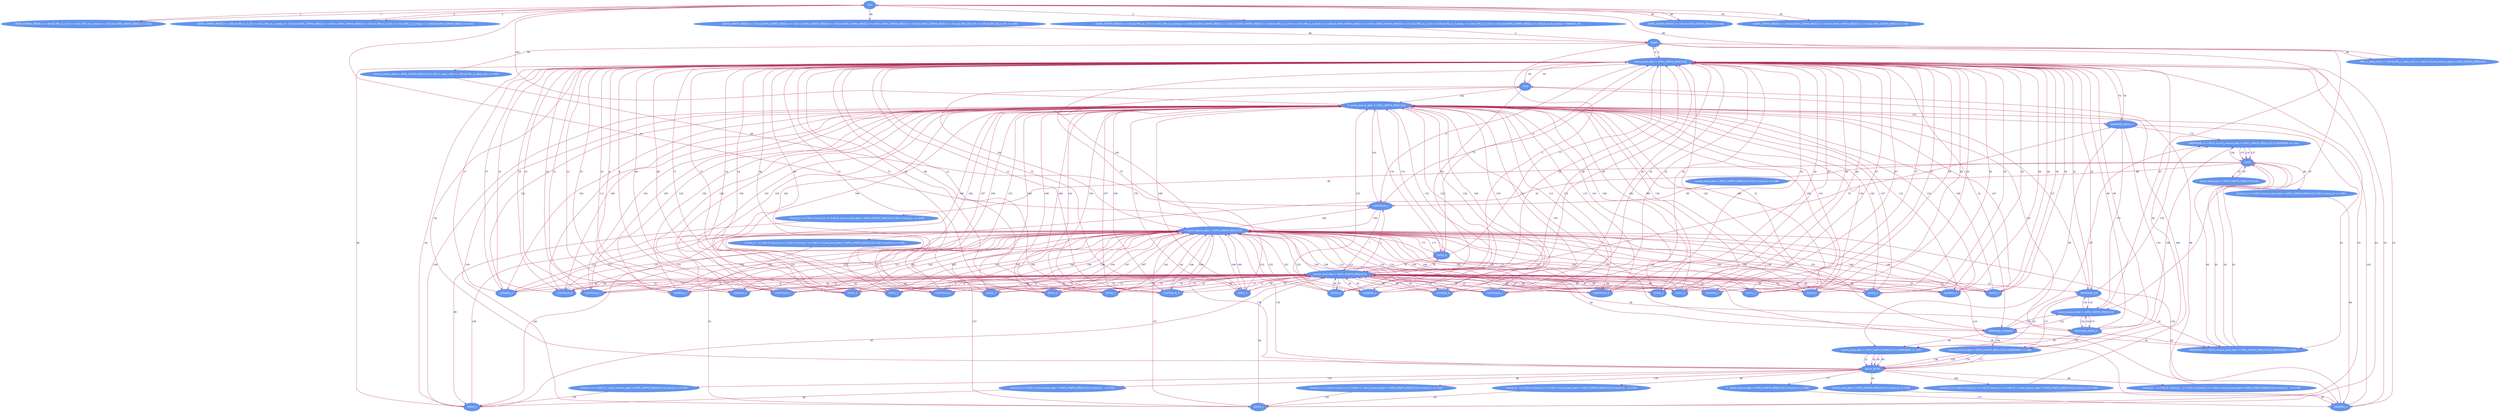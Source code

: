  digraph G{  
    node[style=filled, color=cornflowerblue, fontcolor=white, fontsize=10, fontname="Helvetica"]
    edge[arrowhead=vee, arrowtail=inv, arrowsize=.7, color=maroon, fontsize=10,fontcolor=navy]
    //paste the output here obtained from runnning the c++ code.

" IDLE"->"(DATA_CONFIG_REG[0] == 1'b0 && (fifo_tx_f_full == 1'b1 || fifo_tx_f_empty == 1'b0) && DATA_CONFIG_REG[1] == 1'b0)"->" IDLE" [ label="1"]
" IDLE"->"!(DATA_CONFIG_REG[0] == 1'b0 && (fifo_tx_f_full == 1'b1 || fifo_tx_f_empty == 1'b0) && DATA_CONFIG_REG[1] == 1'b0) & (DATA_CONFIG_REG[0] == 1'b1 && (fifo_tx_f_full == 1'b1 || fifo_tx_f_empty == 1'b0) && DATA_CONFIG_REG[1] == 1'b1)"->" IDLE" [ label="2"]
" IDLE"->"!(DATA_CONFIG_REG[0] == 1'b1 && (fifo_tx_f_full == 1'b1 || fifo_tx_f_empty == 1'b0) && DATA_CONFIG_REG[1] == 1'b1) & !(DATA_CONFIG_REG[0] == 1'b0 && (fifo_tx_f_full == 1'b1 || fifo_tx_f_empty == 1'b0) && DATA_CONFIG_REG[1] == 1'b0) & (DATA_CONFIG_REG[0] == 1'b1 && ((fifo_tx_f_full == 1'b0 && fifo_tx_f_empty == 1'b0) || fifo_tx_f_full == 1'b1) && DATA_CONFIG_REG[1] == 1'b0 && count_timeout < TIMEOUT_TX)"->" START" [ label="3"]
" START"->"(count_send_data != DATA_CONFIG_REG[13:2])"->" START" [ label="4"]
" START"->"!(count_send_data != DATA_CONFIG_REG[13:2])"->" CONTROLIN_1" [ label="5"]
" CONTROLIN_1"->"(count_send_data != DATA_CONFIG_REG[13:2])"->" CONTROLIN_1" [ label="6"]
" CONTROLIN_1"->"!(count_send_data != DATA_CONFIG_REG[13:2])"->" CONTROLIN_2" [ label="7"]
" CONTROLIN_2"->"(count_send_data != DATA_CONFIG_REG[13:2])"->" CONTROLIN_2" [ label="8"]
" CONTROLIN_2"->"!(count_send_data != DATA_CONFIG_REG[13:2])"->" CONTROLIN_3" [ label="9"]
" CONTROLIN_3"->"(count_send_data != DATA_CONFIG_REG[13:2])"->" CONTROLIN_3" [ label="10"]
" CONTROLIN_3"->"!(count_send_data != DATA_CONFIG_REG[13:2])"->" CONTROLIN_4" [ label="11"]
" CONTROLIN_4"->"(count_send_data != DATA_CONFIG_REG[13:2])"->" CONTROLIN_4" [ label="12"]
" CONTROLIN_4"->"!(count_send_data != DATA_CONFIG_REG[13:2])"->" CONTROLIN_5" [ label="13"]
" CONTROLIN_5"->"(count_send_data != DATA_CONFIG_REG[13:2])"->" CONTROLIN_5" [ label="14"]
" CONTROLIN_5"->"!(count_send_data != DATA_CONFIG_REG[13:2])"->" CONTROLIN_6" [ label="15"]
" CONTROLIN_6"->"(count_send_data != DATA_CONFIG_REG[13:2])"->" CONTROLIN_6" [ label="16"]
" CONTROLIN_6"->"!(count_send_data != DATA_CONFIG_REG[13:2])"->" CONTROLIN_7" [ label="17"]
" CONTROLIN_7"->"(count_send_data != DATA_CONFIG_REG[13:2])"->" CONTROLIN_7" [ label="18"]
" CONTROLIN_7"->"!(count_send_data != DATA_CONFIG_REG[13:2])"->" CONTROLIN_8" [ label="19"]
" CONTROLIN_8"->"(count_send_data != DATA_CONFIG_REG[13:2])"->" CONTROLIN_8" [ label="20"]
" CONTROLIN_8"->"!(count_send_data != DATA_CONFIG_REG[13:2])"->" RESPONSE_CIN" [ label="21"]
" RESPONSE_CIN"->"(count_send_data != DATA_CONFIG_REG[13:2])"->" RESPONSE_CIN" [ label="22"]
" RESPONSE_CIN"->"!(count_send_data != DATA_CONFIG_REG[13:2]) & (RESPONSE == 1'b0)"->" DELAY_BYTES" [ label="23"]
" RESPONSE_CIN"->"!(RESPONSE == 1'b0) & !(count_send_data != DATA_CONFIG_REG[13:2]) & (RESPONSE == 1'b1)"->" NACK" [ label="24"]
" ADDRESS_1"->"(count_send_data != DATA_CONFIG_REG[13:2])"->" ADDRESS_1" [ label="25"]
" ADDRESS_1"->"!(count_send_data != DATA_CONFIG_REG[13:2])"->" ADDRESS_2" [ label="26"]
" ADDRESS_2"->"(count_send_data != DATA_CONFIG_REG[13:2])"->" ADDRESS_2" [ label="27"]
" ADDRESS_2"->"!(count_send_data != DATA_CONFIG_REG[13:2])"->" ADDRESS_3" [ label="28"]
" ADDRESS_3"->"(count_send_data != DATA_CONFIG_REG[13:2])"->" ADDRESS_3" [ label="29"]
" ADDRESS_3"->"!(count_send_data != DATA_CONFIG_REG[13:2])"->" ADDRESS_4" [ label="30"]
" ADDRESS_4"->"(count_send_data != DATA_CONFIG_REG[13:2])"->" ADDRESS_4" [ label="31"]
" ADDRESS_4"->"!(count_send_data != DATA_CONFIG_REG[13:2])"->" ADDRESS_5" [ label="32"]
" ADDRESS_5"->"(count_send_data != DATA_CONFIG_REG[13:2])"->" ADDRESS_5" [ label="33"]
" ADDRESS_5"->"!(count_send_data != DATA_CONFIG_REG[13:2])"->" ADDRESS_6" [ label="34"]
" ADDRESS_6"->"(count_send_data != DATA_CONFIG_REG[13:2])"->" ADDRESS_6" [ label="35"]
" ADDRESS_6"->"!(count_send_data != DATA_CONFIG_REG[13:2])"->" ADDRESS_7" [ label="36"]
" ADDRESS_7"->"(count_send_data != DATA_CONFIG_REG[13:2])"->" ADDRESS_7" [ label="37"]
" ADDRESS_7"->"!(count_send_data != DATA_CONFIG_REG[13:2])"->" ADDRESS_8" [ label="38"]
" ADDRESS_8"->"(count_send_data != DATA_CONFIG_REG[13:2])"->" ADDRESS_8" [ label="39"]
" ADDRESS_8"->"!(count_send_data != DATA_CONFIG_REG[13:2])"->" RESPONSE_ADDRESS" [ label="40"]
" RESPONSE_ADDRESS"->"(count_send_data != DATA_CONFIG_REG[13:2])"->" RESPONSE_ADDRESS" [ label="41"]
" RESPONSE_ADDRESS"->"!(count_send_data != DATA_CONFIG_REG[13:2]) & (RESPONSE == 1'b0)"->" DELAY_BYTES" [ label="42"]
" RESPONSE_ADDRESS"->"!(RESPONSE == 1'b0) & !(count_send_data != DATA_CONFIG_REG[13:2]) & (RESPONSE == 1'b1)"->" NACK" [ label="43"]
" DATA0_1"->"(count_send_data != DATA_CONFIG_REG[13:2])"->" DATA0_1" [ label="44"]
" DATA0_1"->"!(count_send_data != DATA_CONFIG_REG[13:2])"->" DATA0_2" [ label="45"]
" DATA0_2"->"(count_send_data != DATA_CONFIG_REG[13:2])"->" DATA0_2" [ label="46"]
" DATA0_2"->"!(count_send_data != DATA_CONFIG_REG[13:2])"->" DATA0_3" [ label="47"]
" DATA0_3"->"(count_send_data != DATA_CONFIG_REG[13:2])"->" DATA0_3" [ label="48"]
" DATA0_3"->"!(count_send_data != DATA_CONFIG_REG[13:2])"->" DATA0_4" [ label="49"]
" DATA0_4"->"(count_send_data != DATA_CONFIG_REG[13:2])"->" DATA0_4" [ label="50"]
" DATA0_4"->"!(count_send_data != DATA_CONFIG_REG[13:2])"->" DATA0_5" [ label="51"]
" DATA0_5"->"(count_send_data != DATA_CONFIG_REG[13:2])"->" DATA0_5" [ label="52"]
" DATA0_5"->"!(count_send_data != DATA_CONFIG_REG[13:2])"->" DATA0_6" [ label="53"]
" DATA0_6"->"(count_send_data != DATA_CONFIG_REG[13:2])"->" DATA0_6" [ label="54"]
" DATA0_6"->"!(count_send_data != DATA_CONFIG_REG[13:2])"->" DATA0_7" [ label="55"]
" DATA0_7"->"(count_send_data != DATA_CONFIG_REG[13:2])"->" DATA0_7" [ label="56"]
" DATA0_7"->"!(count_send_data != DATA_CONFIG_REG[13:2])"->" DATA0_8" [ label="57"]
" DATA0_8"->"(count_send_data != DATA_CONFIG_REG[13:2])"->" DATA0_8" [ label="58"]
" DATA0_8"->"!(count_send_data != DATA_CONFIG_REG[13:2])"->" RESPONSE_DATA0_1" [ label="59"]
" RESPONSE_DATA0_1"->"(count_send_data != DATA_CONFIG_REG[13:2])"->" RESPONSE_DATA0_1" [ label="60"]
" RESPONSE_DATA0_1"->"!(count_send_data != DATA_CONFIG_REG[13:2]) & (RESPONSE == 1'b0)"->" DELAY_BYTES" [ label="61"]
" RESPONSE_DATA0_1"->"!(RESPONSE == 1'b0) & !(count_send_data != DATA_CONFIG_REG[13:2]) & (RESPONSE == 1'b1)"->" NACK" [ label="62"]
" DATA1_1"->"(count_send_data != DATA_CONFIG_REG[13:2])"->" DATA1_1" [ label="63"]
" DATA1_1"->"!(count_send_data != DATA_CONFIG_REG[13:2])"->" DATA1_2" [ label="64"]
" DATA1_2"->"(count_send_data != DATA_CONFIG_REG[13:2])"->" DATA1_2" [ label="65"]
" DATA1_2"->"!(count_send_data != DATA_CONFIG_REG[13:2])"->" DATA1_3" [ label="66"]
" DATA1_3"->"(count_send_data != DATA_CONFIG_REG[13:2])"->" DATA1_3" [ label="67"]
" DATA1_3"->"!(count_send_data != DATA_CONFIG_REG[13:2])"->" DATA1_4" [ label="68"]
" DATA1_4"->"(count_send_data != DATA_CONFIG_REG[13:2])"->" DATA1_4" [ label="69"]
" DATA1_4"->"!(count_send_data != DATA_CONFIG_REG[13:2])"->" DATA1_5" [ label="70"]
" DATA1_5"->"(count_send_data != DATA_CONFIG_REG[13:2])"->" DATA1_5" [ label="71"]
" DATA1_5"->"!(count_send_data != DATA_CONFIG_REG[13:2])"->" DATA1_6" [ label="72"]
" DATA1_6"->"(count_send_data != DATA_CONFIG_REG[13:2])"->" DATA1_6" [ label="73"]
" DATA1_6"->"!(count_send_data != DATA_CONFIG_REG[13:2])"->" DATA1_7" [ label="74"]
" DATA1_7"->"(count_send_data != DATA_CONFIG_REG[13:2])"->" DATA1_7" [ label="75"]
" DATA1_7"->"!(count_send_data != DATA_CONFIG_REG[13:2])"->" DATA1_8" [ label="76"]
" DATA1_8"->"(count_send_data != DATA_CONFIG_REG[13:2])"->" DATA1_8" [ label="77"]
" DATA1_8"->"!(count_send_data != DATA_CONFIG_REG[13:2])"->" RESPONSE_DATA1_1" [ label="78"]
" RESPONSE_DATA1_1"->"(count_send_data != DATA_CONFIG_REG[13:2])"->" RESPONSE_DATA1_1" [ label="79"]
" RESPONSE_DATA1_1"->"!(count_send_data != DATA_CONFIG_REG[13:2]) & (RESPONSE == 1'b0)"->" DELAY_BYTES" [ label="80"]
" RESPONSE_DATA1_1"->"!(RESPONSE == 1'b0) & !(count_send_data != DATA_CONFIG_REG[13:2]) & (RESPONSE == 1'b1)"->" NACK" [ label="81"]
" DELAY_BYTES"->"(count_send_data != DATA_CONFIG_REG[13:2])"->" DELAY_BYTES" [ label="82"]
" DELAY_BYTES"->"!(count_send_data != DATA_CONFIG_REG[13:2]) & (count_tx == 2'd0)"->" ADDRESS_1" [ label="83"]
" DELAY_BYTES"->"!(count_tx == 2'd0) & !(count_send_data != DATA_CONFIG_REG[13:2]) & (count_tx   == 2'd1)"->" DATA0_1" [ label="84"]
" DELAY_BYTES"->"!(count_tx   == 2'd1) & !(count_tx == 2'd0) & !(count_send_data != DATA_CONFIG_REG[13:2]) & (count_tx   == 2'd2)"->" DATA1_1" [ label="85"]
" DELAY_BYTES"->"!(count_tx   == 2'd2) & !(count_tx   == 2'd1) & !(count_tx == 2'd0) & !(count_send_data != DATA_CONFIG_REG[13:2]) & (count_tx   == 2'd3)"->" STOP" [ label="86"]
" NACK"->"(count_send_data != DATA_CONFIG_REG[13:2]*2'd2)"->" NACK" [ label="87"]
" NACK"->"!(count_send_data != DATA_CONFIG_REG[13:2]*2'd2) & (count_tx == 2'd0)"->" CONTROLIN_1" [ label="88"]
" NACK"->"!(count_tx == 2'd0) & !(count_send_data != DATA_CONFIG_REG[13:2]*2'd2) & (count_tx == 2'd1)"->" ADDRESS_1" [ label="89"]
" NACK"->"!(count_tx == 2'd1) & !(count_tx == 2'd0) & !(count_send_data != DATA_CONFIG_REG[13:2]*2'd2) & (count_tx  == 2'd2)"->" DATA0_1" [ label="90"]
" NACK"->"!(count_tx  == 2'd2) & !(count_tx == 2'd1) & !(count_tx == 2'd0) & !(count_send_data != DATA_CONFIG_REG[13:2]*2'd2) & (count_tx == 2'd3)"->" DATA1_1" [ label="91"]
" STOP"->"(count_send_data != DATA_CONFIG_REG[13:2])"->" STOP" [ label="92"]
" STOP"->"!(count_send_data != DATA_CONFIG_REG[13:2])"->" IDLE" [ label="93"]
" IDLE"->"(DATA_CONFIG_REG[0] == 1'b0 && DATA_CONFIG_REG[1] == 1'b0)"->" IDLE" [ label="94"]
" IDLE"->"!(DATA_CONFIG_REG[0] == 1'b0 && DATA_CONFIG_REG[1] == 1'b0) & (DATA_CONFIG_REG[0] == 1'b1 && DATA_CONFIG_REG[1] == 1'b1)"->" IDLE" [ label="95"]
" IDLE"->"!(DATA_CONFIG_REG[0] == 1'b1 && DATA_CONFIG_REG[1] == 1'b1) & !(DATA_CONFIG_REG[0] == 1'b0 && DATA_CONFIG_REG[1] == 1'b0) & (DATA_CONFIG_REG[0] == 1'b0 && DATA_CONFIG_REG[1] == 1'b1 && SDA_OUT_RX == 1'b0 && BR_CLK_O_RX == 1'b0)"->" START" [ label="96"]
" START"->"(count_receive_data != DATA_CONFIG_REG[13:2])"->" START" [ label="97"]
" START"->"!(count_receive_data != DATA_CONFIG_REG[13:2]) & (fifo_rx_data_in[0] == 1'b0 && fifo_rx_data_in[1] == 1'b0)"->" CONTROLIN_1" [ label="98"]
" START"->"!(fifo_rx_data_in[0] == 1'b0 && fifo_rx_data_in[1] == 1'b0) & !(count_receive_data != DATA_CONFIG_REG[13:2])"->" IDLE" [ label="99"]
" CONTROLIN_1"->"(  count_receive_data != DATA_CONFIG_REG[13:2])"->" CONTROLIN_1" [ label="100"]
" CONTROLIN_1"->"!(  count_receive_data != DATA_CONFIG_REG[13:2])"->" CONTROLIN_2" [ label="101"]
" CONTROLIN_2"->"(  count_receive_data != DATA_CONFIG_REG[13:2])"->" CONTROLIN_2" [ label="102"]
" CONTROLIN_2"->"!(  count_receive_data != DATA_CONFIG_REG[13:2])"->" CONTROLIN_3" [ label="103"]
" CONTROLIN_3"->"(  count_receive_data != DATA_CONFIG_REG[13:2])"->" CONTROLIN_3" [ label="104"]
" CONTROLIN_3"->"!(  count_receive_data != DATA_CONFIG_REG[13:2])"->" CONTROLIN_4" [ label="105"]
" CONTROLIN_4"->"(  count_receive_data != DATA_CONFIG_REG[13:2])"->" CONTROLIN_4" [ label="106"]
" CONTROLIN_4"->"!(  count_receive_data != DATA_CONFIG_REG[13:2])"->" CONTROLIN_5" [ label="107"]
" CONTROLIN_5"->"(  count_receive_data != DATA_CONFIG_REG[13:2])"->" CONTROLIN_5" [ label="108"]
" CONTROLIN_5"->"!(  count_receive_data != DATA_CONFIG_REG[13:2])"->" CONTROLIN_6" [ label="109"]
" CONTROLIN_6"->"(  count_receive_data != DATA_CONFIG_REG[13:2])"->" CONTROLIN_6" [ label="110"]
" CONTROLIN_6"->"!(  count_receive_data != DATA_CONFIG_REG[13:2])"->" CONTROLIN_7" [ label="111"]
" CONTROLIN_7"->"(  count_receive_data != DATA_CONFIG_REG[13:2])"->" CONTROLIN_7" [ label="112"]
" CONTROLIN_7"->"!(  count_receive_data != DATA_CONFIG_REG[13:2])"->" CONTROLIN_8" [ label="113"]
" CONTROLIN_8"->"(  count_receive_data != DATA_CONFIG_REG[13:2])"->" CONTROLIN_8" [ label="114"]
" CONTROLIN_8"->"!(  count_receive_data != DATA_CONFIG_REG[13:2])"->" RESPONSE_CIN" [ label="115"]
" RESPONSE_CIN"->"(count_receive_data != DATA_CONFIG_REG[13:2])"->" RESPONSE_CIN" [ label="116"]
" RESPONSE_CIN"->"!(count_receive_data != DATA_CONFIG_REG[13:2]) & (RESPONSE == 1'b0)"->" DELAY_BYTES" [ label="117"]
" RESPONSE_CIN"->"!(RESPONSE == 1'b0) & !(count_receive_data != DATA_CONFIG_REG[13:2]) & (RESPONSE == 1'b1)"->" NACK" [ label="118"]
" ADDRESS_1"->"(  count_receive_data != DATA_CONFIG_REG[13:2])"->" ADDRESS_1" [ label="119"]
" ADDRESS_1"->"!(  count_receive_data != DATA_CONFIG_REG[13:2])"->" ADDRESS_2" [ label="120"]
" ADDRESS_2"->"(  count_receive_data != DATA_CONFIG_REG[13:2])"->" ADDRESS_2" [ label="121"]
" ADDRESS_2"->"!(  count_receive_data != DATA_CONFIG_REG[13:2])"->" ADDRESS_3" [ label="122"]
" ADDRESS_3"->"(  count_receive_data != DATA_CONFIG_REG[13:2])"->" ADDRESS_3" [ label="123"]
" ADDRESS_3"->"!(  count_receive_data != DATA_CONFIG_REG[13:2])"->" ADDRESS_4" [ label="124"]
" ADDRESS_4"->"(  count_receive_data != DATA_CONFIG_REG[13:2])"->" ADDRESS_4" [ label="125"]
" ADDRESS_4"->"!(  count_receive_data != DATA_CONFIG_REG[13:2])"->" ADDRESS_5" [ label="126"]
" ADDRESS_5"->"(  count_receive_data != DATA_CONFIG_REG[13:2])"->" ADDRESS_5" [ label="127"]
" ADDRESS_5"->"!(  count_receive_data != DATA_CONFIG_REG[13:2])"->" ADDRESS_6" [ label="128"]
" ADDRESS_6"->"(  count_receive_data != DATA_CONFIG_REG[13:2])"->" ADDRESS_6" [ label="129"]
" ADDRESS_6"->"!(  count_receive_data != DATA_CONFIG_REG[13:2])"->" ADDRESS_7" [ label="130"]
" ADDRESS_7"->"(  count_receive_data != DATA_CONFIG_REG[13:2])"->" ADDRESS_7" [ label="131"]
" ADDRESS_7"->"!(  count_receive_data != DATA_CONFIG_REG[13:2])"->" ADDRESS_8" [ label="132"]
" ADDRESS_8"->"(  count_receive_data != DATA_CONFIG_REG[13:2])"->" ADDRESS_8" [ label="133"]
" ADDRESS_8"->"!(  count_receive_data != DATA_CONFIG_REG[13:2])"->" RESPONSE_ADDRESS" [ label="134"]
" RESPONSE_ADDRESS"->"(count_receive_data != DATA_CONFIG_REG[13:2])"->" RESPONSE_ADDRESS" [ label="135"]
" RESPONSE_ADDRESS"->"!(count_receive_data != DATA_CONFIG_REG[13:2]) & (RESPONSE == 1'b0)"->" DELAY_BYTES" [ label="136"]
" RESPONSE_ADDRESS"->"!(RESPONSE == 1'b0) & !(count_receive_data != DATA_CONFIG_REG[13:2]) & (RESPONSE == 1'b1)"->" NACK" [ label="137"]
" DATA0_1"->"(  count_receive_data != DATA_CONFIG_REG[13:2])"->" DATA0_1" [ label="138"]
" DATA0_1"->"!(  count_receive_data != DATA_CONFIG_REG[13:2])"->" DATA0_2" [ label="139"]
" DATA0_2"->"(  count_receive_data != DATA_CONFIG_REG[13:2])"->" DATA0_2" [ label="140"]
" DATA0_2"->"!(  count_receive_data != DATA_CONFIG_REG[13:2])"->" DATA0_3" [ label="141"]
" DATA0_3"->"(  count_receive_data != DATA_CONFIG_REG[13:2])"->" DATA0_3" [ label="142"]
" DATA0_3"->"!(  count_receive_data != DATA_CONFIG_REG[13:2])"->" DATA0_4" [ label="143"]
" DATA0_4"->"(  count_receive_data != DATA_CONFIG_REG[13:2])"->" DATA0_4" [ label="144"]
" DATA0_4"->"!(  count_receive_data != DATA_CONFIG_REG[13:2])"->" DATA0_5" [ label="145"]
" DATA0_5"->"(  count_receive_data != DATA_CONFIG_REG[13:2])"->" DATA0_5" [ label="146"]
" DATA0_5"->"!(  count_receive_data != DATA_CONFIG_REG[13:2])"->" DATA0_6" [ label="147"]
" DATA0_6"->"(  count_receive_data != DATA_CONFIG_REG[13:2])"->" DATA0_6" [ label="148"]
" DATA0_6"->"!(  count_receive_data != DATA_CONFIG_REG[13:2])"->" DATA0_7" [ label="149"]
" DATA0_7"->"(  count_receive_data != DATA_CONFIG_REG[13:2])"->" DATA0_7" [ label="150"]
" DATA0_7"->"!(  count_receive_data != DATA_CONFIG_REG[13:2])"->" DATA0_8" [ label="151"]
" DATA0_8"->"(  count_receive_data != DATA_CONFIG_REG[13:2])"->" DATA0_8" [ label="152"]
" DATA0_8"->"!(  count_receive_data != DATA_CONFIG_REG[13:2])"->" RESPONSE_DATA0_1" [ label="153"]
" RESPONSE_DATA0_1"->"(count_receive_data != DATA_CONFIG_REG[13:2])"->" RESPONSE_DATA0_1" [ label="154"]
" RESPONSE_DATA0_1"->"!(count_receive_data != DATA_CONFIG_REG[13:2]) & (RESPONSE == 1'b0)"->" DELAY_BYTES" [ label="155"]
" RESPONSE_DATA0_1"->"!(RESPONSE == 1'b0) & !(count_receive_data != DATA_CONFIG_REG[13:2]) & (RESPONSE == 1'b1)"->" NACK" [ label="156"]
" DATA1_1"->"(  count_receive_data != DATA_CONFIG_REG[13:2])"->" DATA1_1" [ label="157"]
" DATA1_1"->"!(  count_receive_data != DATA_CONFIG_REG[13:2])"->" DATA1_2" [ label="158"]
" DATA1_2"->"(  count_receive_data != DATA_CONFIG_REG[13:2])"->" DATA1_2" [ label="159"]
" DATA1_2"->"!(  count_receive_data != DATA_CONFIG_REG[13:2])"->" DATA1_3" [ label="160"]
" DATA1_3"->"(  count_receive_data != DATA_CONFIG_REG[13:2])"->" DATA1_3" [ label="161"]
" DATA1_3"->"!(  count_receive_data != DATA_CONFIG_REG[13:2])"->" DATA1_4" [ label="162"]
" DATA1_4"->"(  count_receive_data != DATA_CONFIG_REG[13:2])"->" DATA1_4" [ label="163"]
" DATA1_4"->"!(  count_receive_data != DATA_CONFIG_REG[13:2])"->" DATA1_5" [ label="164"]
" DATA1_5"->"(  count_receive_data != DATA_CONFIG_REG[13:2])"->" DATA1_5" [ label="165"]
" DATA1_5"->"!(  count_receive_data != DATA_CONFIG_REG[13:2])"->" DATA1_6" [ label="166"]
" DATA1_6"->"(  count_receive_data != DATA_CONFIG_REG[13:2])"->" DATA1_6" [ label="167"]
" DATA1_6"->"!(  count_receive_data != DATA_CONFIG_REG[13:2])"->" DATA1_7" [ label="168"]
" DATA1_7"->"(  count_receive_data != DATA_CONFIG_REG[13:2])"->" DATA1_7" [ label="169"]
" DATA1_7"->"!(  count_receive_data != DATA_CONFIG_REG[13:2])"->" DATA1_8" [ label="170"]
" DATA1_8"->"(  count_receive_data != DATA_CONFIG_REG[13:2])"->" DATA1_8" [ label="171"]
" DATA1_8"->"!(  count_receive_data != DATA_CONFIG_REG[13:2])"->" RESPONSE_DATA1_1" [ label="172"]
" RESPONSE_DATA1_1"->"(count_receive_data != DATA_CONFIG_REG[13:2])"->" RESPONSE_DATA0_1" [ label="173"]
" RESPONSE_DATA1_1"->"!(count_receive_data != DATA_CONFIG_REG[13:2]) & (RESPONSE == 1'b0)"->" DELAY_BYTES" [ label="174"]
" RESPONSE_DATA1_1"->"!(RESPONSE == 1'b0) & !(count_receive_data != DATA_CONFIG_REG[13:2]) & (RESPONSE == 1'b1)"->" NACK" [ label="175"]
" DELAY_BYTES"->"(  count_receive_data != DATA_CONFIG_REG[13:2])"->" DELAY_BYTES" [ label="176"]
" DELAY_BYTES"->"!(  count_receive_data != DATA_CONFIG_REG[13:2]) & (count_rx == 2'd0)"->" ADDRESS_1" [ label="177"]
" DELAY_BYTES"->"!(count_rx == 2'd0) & !(  count_receive_data != DATA_CONFIG_REG[13:2]) & (count_rx == 2'd1)"->" DATA0_1" [ label="178"]
" DELAY_BYTES"->"!(count_rx == 2'd1) & !(count_rx == 2'd0) & !(  count_receive_data != DATA_CONFIG_REG[13:2]) & (count_rx == 2'd2)"->" DATA1_1" [ label="179"]
" DELAY_BYTES"->"!(count_rx == 2'd2) & !(count_rx == 2'd1) & !(count_rx == 2'd0) & !(  count_receive_data != DATA_CONFIG_REG[13:2]) & (count_rx == 2'd3)"->" STOP" [ label="180"]
" STOP"->"(  count_receive_data != DATA_CONFIG_REG[13:2])"->" STOP" [ label="181"]
" STOP"->"!(  count_receive_data != DATA_CONFIG_REG[13:2])"->" IDLE" [ label="182"]




 


}
